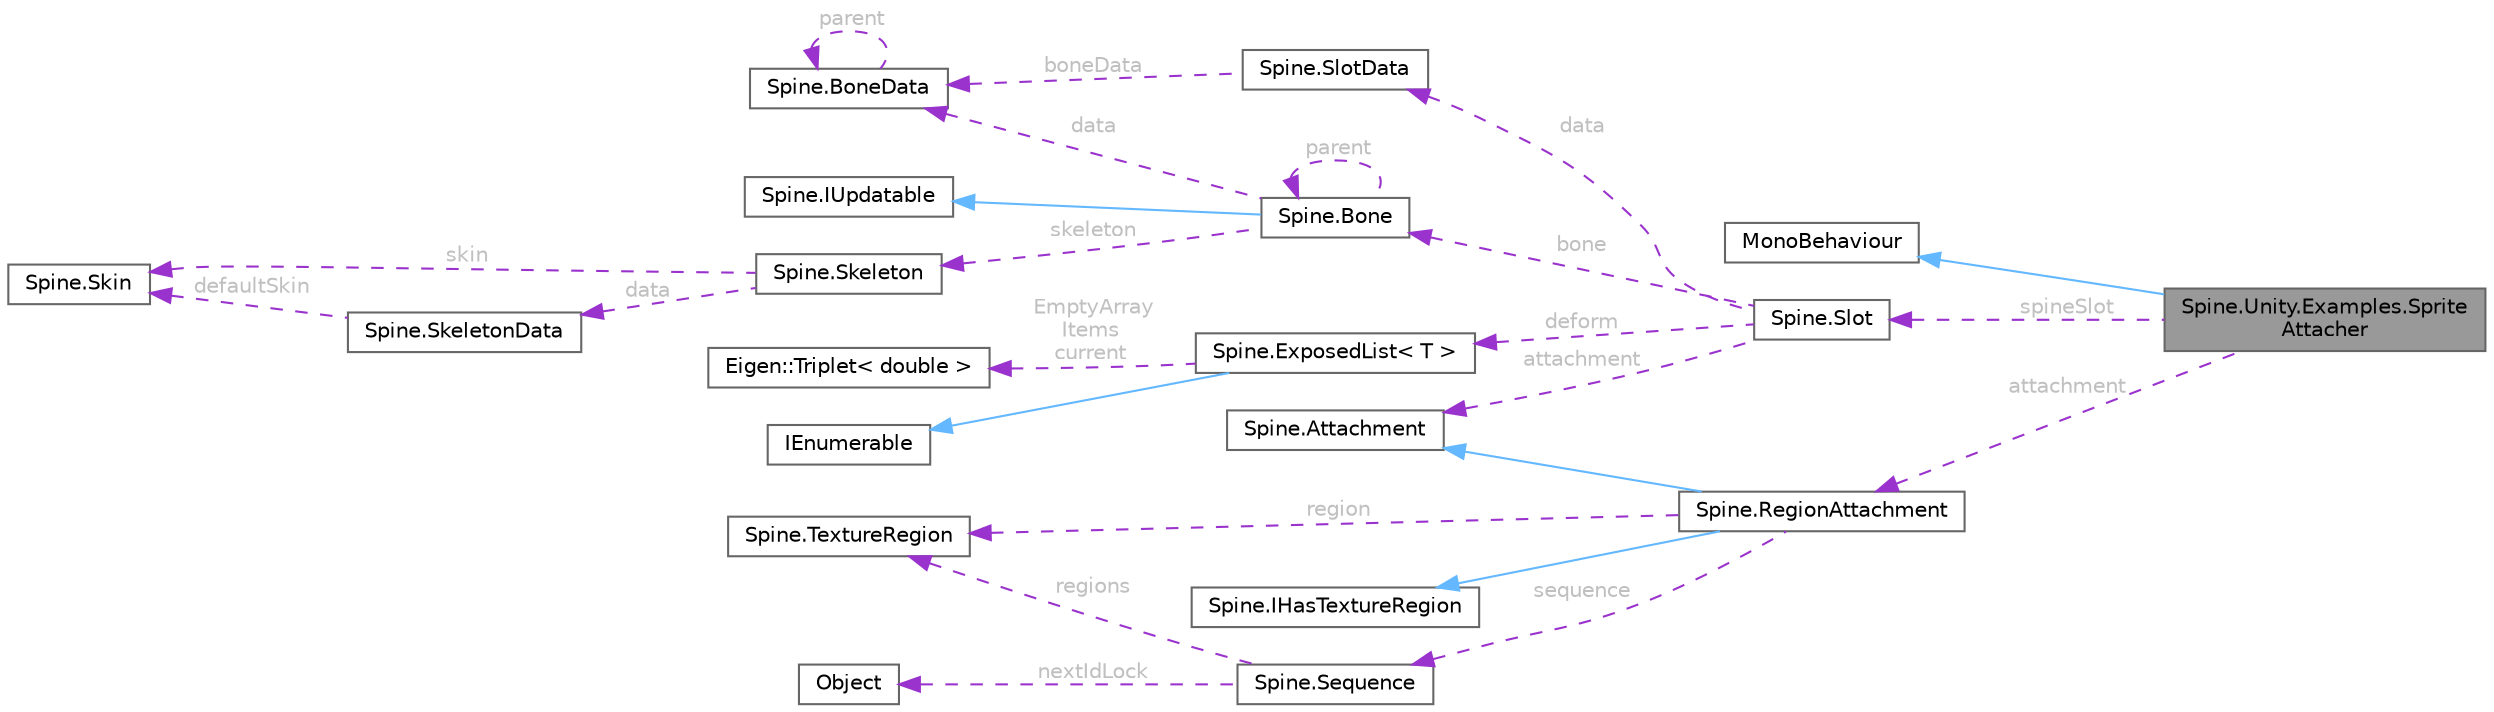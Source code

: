digraph "Spine.Unity.Examples.SpriteAttacher"
{
 // LATEX_PDF_SIZE
  bgcolor="transparent";
  edge [fontname=Helvetica,fontsize=10,labelfontname=Helvetica,labelfontsize=10];
  node [fontname=Helvetica,fontsize=10,shape=box,height=0.2,width=0.4];
  rankdir="LR";
  Node1 [id="Node000001",label="Spine.Unity.Examples.Sprite\lAttacher",height=0.2,width=0.4,color="gray40", fillcolor="grey60", style="filled", fontcolor="black",tooltip=" "];
  Node2 -> Node1 [id="edge1_Node000001_Node000002",dir="back",color="steelblue1",style="solid",tooltip=" "];
  Node2 [id="Node000002",label="MonoBehaviour",height=0.2,width=0.4,color="gray40", fillcolor="white", style="filled",tooltip=" "];
  Node3 -> Node1 [id="edge2_Node000001_Node000003",dir="back",color="darkorchid3",style="dashed",tooltip=" ",label=" attachment",fontcolor="grey" ];
  Node3 [id="Node000003",label="Spine.RegionAttachment",height=0.2,width=0.4,color="gray40", fillcolor="white", style="filled",URL="$class_spine_1_1_region_attachment.html",tooltip="Attachment that displays a texture region."];
  Node4 -> Node3 [id="edge3_Node000003_Node000004",dir="back",color="steelblue1",style="solid",tooltip=" "];
  Node4 [id="Node000004",label="Spine.Attachment",height=0.2,width=0.4,color="gray40", fillcolor="white", style="filled",URL="$class_spine_1_1_attachment.html",tooltip="The base class for all attachments."];
  Node5 -> Node3 [id="edge4_Node000003_Node000005",dir="back",color="steelblue1",style="solid",tooltip=" "];
  Node5 [id="Node000005",label="Spine.IHasTextureRegion",height=0.2,width=0.4,color="gray40", fillcolor="white", style="filled",URL="$interface_spine_1_1_i_has_texture_region.html",tooltip=" "];
  Node6 -> Node3 [id="edge5_Node000003_Node000006",dir="back",color="darkorchid3",style="dashed",tooltip=" ",label=" region",fontcolor="grey" ];
  Node6 [id="Node000006",label="Spine.TextureRegion",height=0.2,width=0.4,color="gray40", fillcolor="white", style="filled",URL="$class_spine_1_1_texture_region.html",tooltip=" "];
  Node7 -> Node3 [id="edge6_Node000003_Node000007",dir="back",color="darkorchid3",style="dashed",tooltip=" ",label=" sequence",fontcolor="grey" ];
  Node7 [id="Node000007",label="Spine.Sequence",height=0.2,width=0.4,color="gray40", fillcolor="white", style="filled",URL="$class_spine_1_1_sequence.html",tooltip=" "];
  Node8 -> Node7 [id="edge7_Node000007_Node000008",dir="back",color="darkorchid3",style="dashed",tooltip=" ",label=" nextIdLock",fontcolor="grey" ];
  Node8 [id="Node000008",label="Object",height=0.2,width=0.4,color="gray40", fillcolor="white", style="filled",URL="$class_object.html",tooltip=" "];
  Node6 -> Node7 [id="edge8_Node000007_Node000006",dir="back",color="darkorchid3",style="dashed",tooltip=" ",label=" regions",fontcolor="grey" ];
  Node9 -> Node1 [id="edge9_Node000001_Node000009",dir="back",color="darkorchid3",style="dashed",tooltip=" ",label=" spineSlot",fontcolor="grey" ];
  Node9 [id="Node000009",label="Spine.Slot",height=0.2,width=0.4,color="gray40", fillcolor="white", style="filled",URL="$class_spine_1_1_slot.html",tooltip="Stores a slot's current pose. Slots organize attachments for Skeleton.DrawOrder purposes and provide ..."];
  Node10 -> Node9 [id="edge10_Node000009_Node000010",dir="back",color="darkorchid3",style="dashed",tooltip=" ",label=" data",fontcolor="grey" ];
  Node10 [id="Node000010",label="Spine.SlotData",height=0.2,width=0.4,color="gray40", fillcolor="white", style="filled",URL="$class_spine_1_1_slot_data.html",tooltip=" "];
  Node11 -> Node10 [id="edge11_Node000010_Node000011",dir="back",color="darkorchid3",style="dashed",tooltip=" ",label=" boneData",fontcolor="grey" ];
  Node11 [id="Node000011",label="Spine.BoneData",height=0.2,width=0.4,color="gray40", fillcolor="white", style="filled",URL="$class_spine_1_1_bone_data.html",tooltip=" "];
  Node11 -> Node11 [id="edge12_Node000011_Node000011",dir="back",color="darkorchid3",style="dashed",tooltip=" ",label=" parent",fontcolor="grey" ];
  Node12 -> Node9 [id="edge13_Node000009_Node000012",dir="back",color="darkorchid3",style="dashed",tooltip=" ",label=" bone",fontcolor="grey" ];
  Node12 [id="Node000012",label="Spine.Bone",height=0.2,width=0.4,color="gray40", fillcolor="white", style="filled",URL="$class_spine_1_1_bone.html",tooltip="Stores a bone's current pose."];
  Node13 -> Node12 [id="edge14_Node000012_Node000013",dir="back",color="steelblue1",style="solid",tooltip=" "];
  Node13 [id="Node000013",label="Spine.IUpdatable",height=0.2,width=0.4,color="gray40", fillcolor="white", style="filled",URL="$interface_spine_1_1_i_updatable.html",tooltip="The interface for items updated by Skeleton.UpdateWorldTransform(Physics)."];
  Node11 -> Node12 [id="edge15_Node000012_Node000011",dir="back",color="darkorchid3",style="dashed",tooltip=" ",label=" data",fontcolor="grey" ];
  Node14 -> Node12 [id="edge16_Node000012_Node000014",dir="back",color="darkorchid3",style="dashed",tooltip=" ",label=" skeleton",fontcolor="grey" ];
  Node14 [id="Node000014",label="Spine.Skeleton",height=0.2,width=0.4,color="gray40", fillcolor="white", style="filled",URL="$class_spine_1_1_skeleton.html",tooltip=" "];
  Node15 -> Node14 [id="edge17_Node000014_Node000015",dir="back",color="darkorchid3",style="dashed",tooltip=" ",label=" data",fontcolor="grey" ];
  Node15 [id="Node000015",label="Spine.SkeletonData",height=0.2,width=0.4,color="gray40", fillcolor="white", style="filled",URL="$class_spine_1_1_skeleton_data.html",tooltip="Stores the setup pose and all of the stateless data for a skeleton."];
  Node16 -> Node15 [id="edge18_Node000015_Node000016",dir="back",color="darkorchid3",style="dashed",tooltip=" ",label=" defaultSkin",fontcolor="grey" ];
  Node16 [id="Node000016",label="Spine.Skin",height=0.2,width=0.4,color="gray40", fillcolor="white", style="filled",URL="$class_spine_1_1_skin.html",tooltip="Stores attachments by slot index and attachment name."];
  Node16 -> Node14 [id="edge19_Node000014_Node000016",dir="back",color="darkorchid3",style="dashed",tooltip=" ",label=" skin",fontcolor="grey" ];
  Node12 -> Node12 [id="edge20_Node000012_Node000012",dir="back",color="darkorchid3",style="dashed",tooltip=" ",label=" parent",fontcolor="grey" ];
  Node4 -> Node9 [id="edge21_Node000009_Node000004",dir="back",color="darkorchid3",style="dashed",tooltip=" ",label=" attachment",fontcolor="grey" ];
  Node17 -> Node9 [id="edge22_Node000009_Node000017",dir="back",color="darkorchid3",style="dashed",tooltip=" ",label=" deform",fontcolor="grey" ];
  Node17 [id="Node000017",label="Spine.ExposedList\< T \>",height=0.2,width=0.4,color="gray40", fillcolor="white", style="filled",URL="$class_spine_1_1_exposed_list-1-g.html",tooltip=" "];
  Node18 -> Node17 [id="edge23_Node000017_Node000018",dir="back",color="steelblue1",style="solid",tooltip=" "];
  Node18 [id="Node000018",label="IEnumerable",height=0.2,width=0.4,color="gray40", fillcolor="white", style="filled",tooltip=" "];
  Node19 -> Node17 [id="edge24_Node000017_Node000019",dir="back",color="darkorchid3",style="dashed",tooltip=" ",label=" EmptyArray\nItems\ncurrent",fontcolor="grey" ];
  Node19 [id="Node000019",label="Eigen::Triplet\< double \>",height=0.2,width=0.4,color="gray40", fillcolor="white", style="filled",URL="$class_eigen_1_1_triplet.html",tooltip=" "];
}
